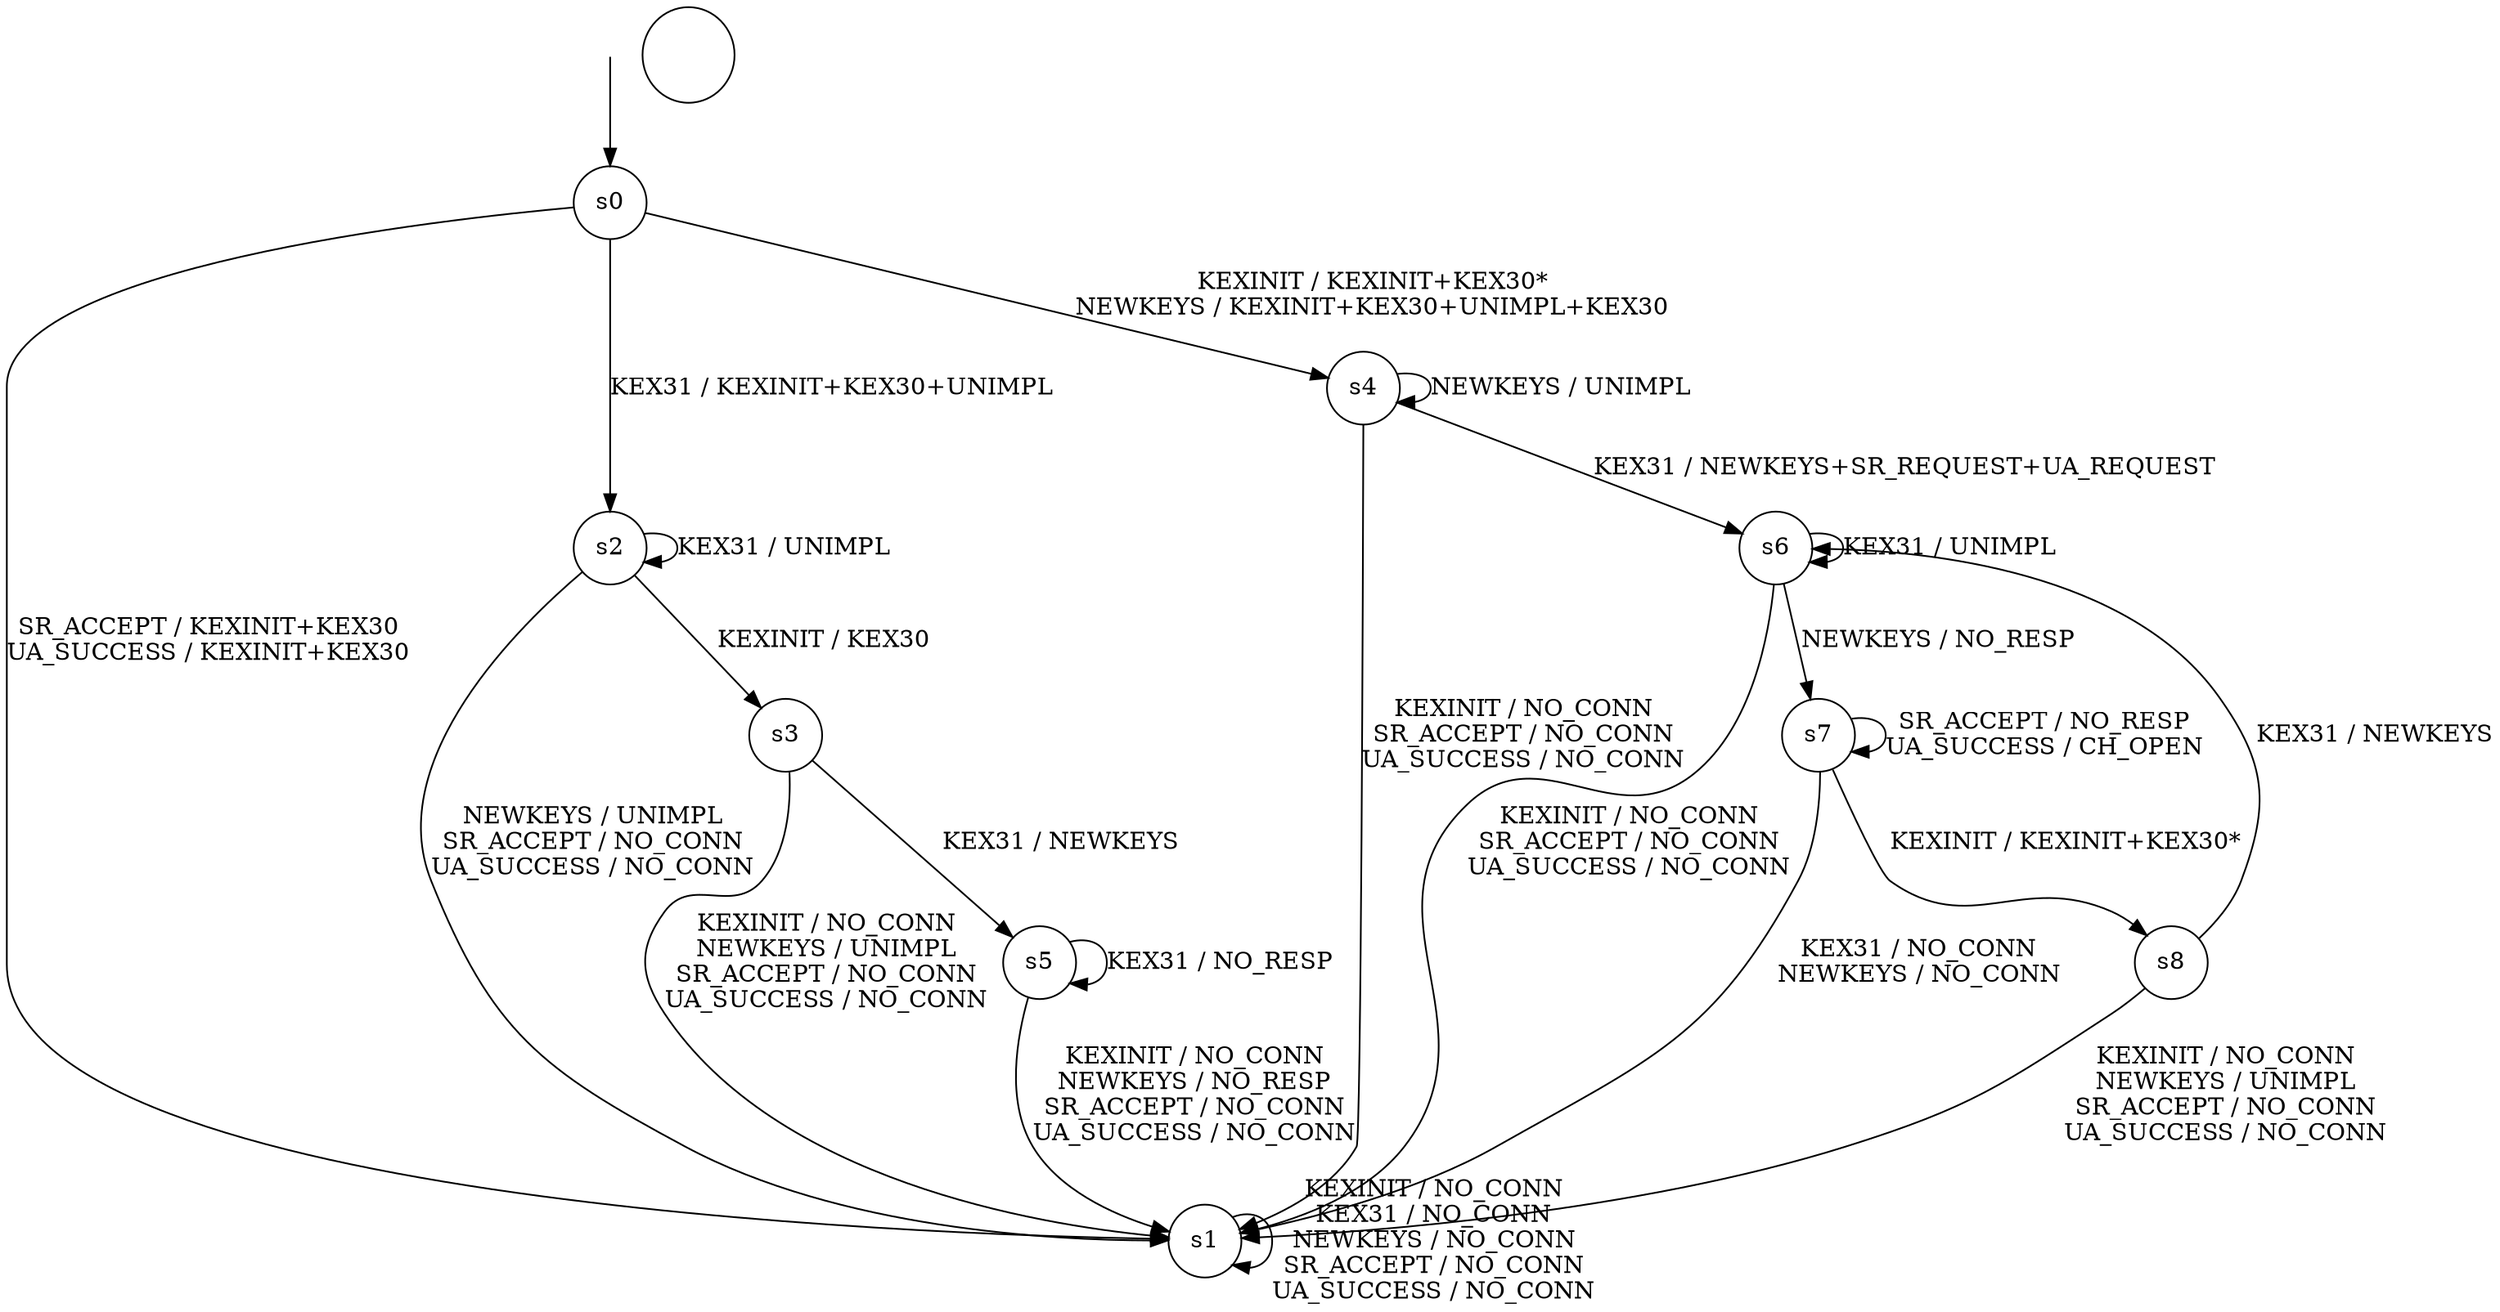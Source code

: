 digraph g {
s0 [label="s0", shape="circle"];
s1 [label="s1", shape="circle"];
s2 [label="s2", shape="circle"];
s3 [label="s3", shape="circle"];
s4 [label="s4", shape="circle"];
s5 [label="s5", shape="circle"];
s6 [label="s6", shape="circle"];
s7 [label="s7", shape="circle"];
s8 [label="s8", shape="circle"];
s0 -> s4  [label="KEXINIT / KEXINIT+KEX30*
NEWKEYS / KEXINIT+KEX30+UNIMPL+KEX30"];
s0 -> s2  [label="KEX31 / KEXINIT+KEX30+UNIMPL"];
s0 -> s1  [label="SR_ACCEPT / KEXINIT+KEX30
UA_SUCCESS / KEXINIT+KEX30"];
s1 -> s1  [label="KEXINIT / NO_CONN
KEX31 / NO_CONN
NEWKEYS / NO_CONN
SR_ACCEPT / NO_CONN
UA_SUCCESS / NO_CONN"];
s2 -> s3  [label="KEXINIT / KEX30"];
s2 -> s2  [label="KEX31 / UNIMPL"];
s2 -> s1  [label="NEWKEYS / UNIMPL
SR_ACCEPT / NO_CONN
UA_SUCCESS / NO_CONN"];
s3 -> s1  [label="KEXINIT / NO_CONN
NEWKEYS / UNIMPL
SR_ACCEPT / NO_CONN
UA_SUCCESS / NO_CONN"];
s3 -> s5  [label="KEX31 / NEWKEYS"];
s4 -> s1  [label="KEXINIT / NO_CONN
SR_ACCEPT / NO_CONN
UA_SUCCESS / NO_CONN"];
s4 -> s6  [label="KEX31 / NEWKEYS+SR_REQUEST+UA_REQUEST"];
s4 -> s4  [label="NEWKEYS / UNIMPL"];
s5 -> s1  [label="KEXINIT / NO_CONN
NEWKEYS / NO_RESP
SR_ACCEPT / NO_CONN
UA_SUCCESS / NO_CONN"];
s5 -> s5  [label="KEX31 / NO_RESP"];
s6 -> s1  [label="KEXINIT / NO_CONN
SR_ACCEPT / NO_CONN
UA_SUCCESS / NO_CONN"];
s6 -> s6  [label="KEX31 / UNIMPL"];
s6 -> s7  [label="NEWKEYS / NO_RESP"];
s7 -> s8  [label="KEXINIT / KEXINIT+KEX30*"];
s7 -> s1  [label="KEX31 / NO_CONN
NEWKEYS / NO_CONN"];
s7 -> s7  [label="SR_ACCEPT / NO_RESP
UA_SUCCESS / CH_OPEN"];
s8 -> s1  [label="KEXINIT / NO_CONN
NEWKEYS / UNIMPL
SR_ACCEPT / NO_CONN
UA_SUCCESS / NO_CONN"];
s8 -> s6  [label="KEX31 / NEWKEYS"];
__start0 [height="0", label="", shape="none", width="0"];
__start0 -> s0;
"\n\n";
}
